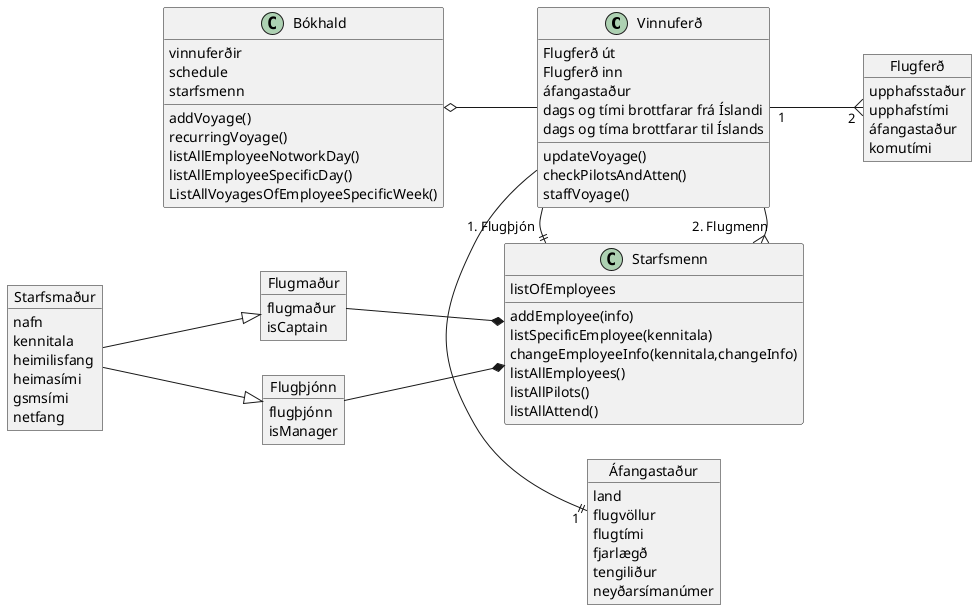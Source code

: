 # PlantUML Editor

1. select template
2. write uml diagram

@startuml Bókhald
left to right direction

class Vinnuferð {
  Flugferð út
  Flugferð inn
  áfangastaður
  dags og tími brottfarar frá Íslandi
  dags og tíma brottfarar til Íslands
  updateVoyage()
  checkPilotsAndAtten()
  staffVoyage()
}

object Flugferð {
  upphafsstaður
  upphafstími
  áfangastaður
  komutími
}


class Starfsmenn {
  listOfEmployees
  addEmployee(info)
  listSpecificEmployee(kennitala)
  changeEmployeeInfo(kennitala,changeInfo)
  listAllEmployees()
  listAllPilots()
  listAllAttend()
}

object Starfsmaður {
  nafn
  kennitala
  heimilisfang
  heimasími
  gsmsími
  netfang
}


object Áfangastaður {
  land
  flugvöllur
  flugtími
  fjarlægð
  tengiliður
  neyðarsímanúmer
}


class Bókhald {
  vinnuferðir
  schedule
  starfsmenn
  addVoyage()
  recurringVoyage()
  listAllEmployeeNotworkDay()
  listAllEmployeeSpecificDay()
  ListAllVoyagesOfEmployeeSpecificWeek()
}

object Flugmaður {
  flugmaður
  isCaptain
}

object Flugþjónn {
  flugþjónn
  isManager
}

Vinnuferð -|| "1" Áfangastaður
Vinnuferð "1" --{ "2" Flugferð
Bókhald o-- Vinnuferð
Starfsmaður --|> Flugmaður
Starfsmaður --|> Flugþjónn
Flugmaður --* Starfsmenn
Flugþjónn --* Starfsmenn
Vinnuferð --{ "2. Flugmenn" Starfsmenn
Vinnuferð -|| "1. Flugþjón" Starfsmenn
@enduml